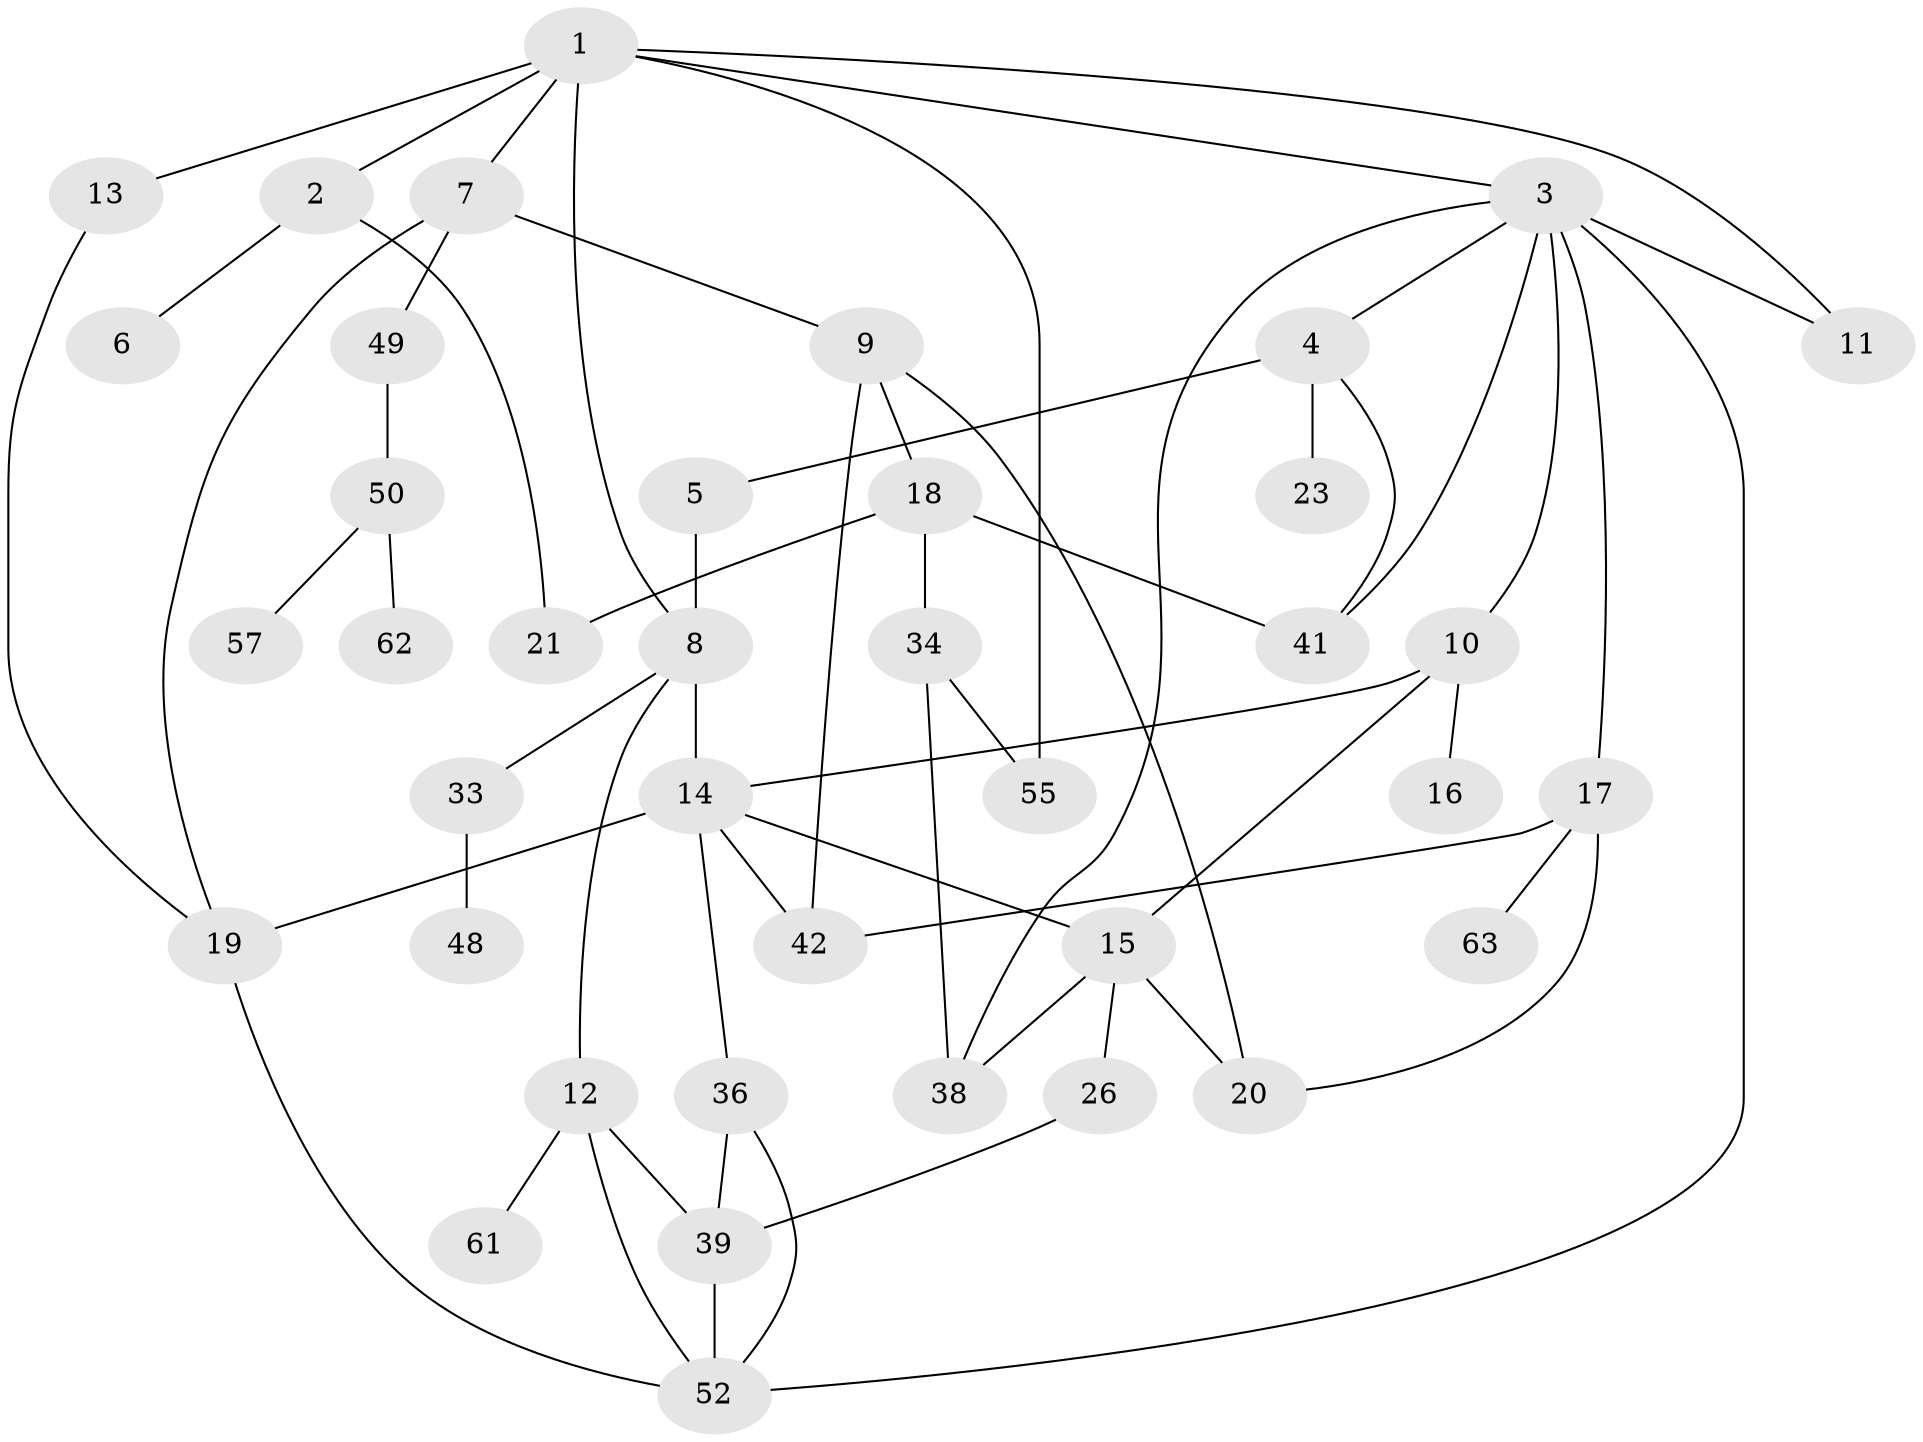 // original degree distribution, {6: 0.031746031746031744, 4: 0.1111111111111111, 8: 0.015873015873015872, 5: 0.09523809523809523, 3: 0.2222222222222222, 1: 0.25396825396825395, 2: 0.2698412698412698}
// Generated by graph-tools (version 1.1) at 2025/41/03/06/25 10:41:31]
// undirected, 39 vertices, 60 edges
graph export_dot {
graph [start="1"]
  node [color=gray90,style=filled];
  1 [super="+28"];
  2 [super="+35"];
  3 [super="+59"];
  4 [super="+30"];
  5 [super="+44"];
  6;
  7 [super="+31"];
  8 [super="+47"];
  9;
  10 [super="+29"];
  11;
  12 [super="+27"];
  13;
  14 [super="+22"];
  15 [super="+25"];
  16;
  17 [super="+45"];
  18 [super="+46"];
  19 [super="+24"];
  20 [super="+53"];
  21;
  23;
  26 [super="+32"];
  33 [super="+37"];
  34 [super="+40"];
  36;
  38 [super="+60"];
  39 [super="+43"];
  41;
  42 [super="+56"];
  48;
  49 [super="+54"];
  50 [super="+51"];
  52;
  55 [super="+58"];
  57;
  61;
  62;
  63;
  1 -- 2;
  1 -- 3;
  1 -- 7;
  1 -- 13;
  1 -- 8;
  1 -- 11;
  1 -- 55;
  2 -- 6;
  2 -- 21;
  3 -- 4;
  3 -- 10;
  3 -- 11;
  3 -- 17;
  3 -- 41;
  3 -- 38;
  3 -- 52;
  4 -- 5 [weight=2];
  4 -- 23;
  4 -- 41;
  5 -- 8;
  7 -- 9;
  7 -- 49;
  7 -- 19;
  8 -- 12;
  8 -- 33;
  8 -- 14;
  9 -- 18;
  9 -- 20;
  9 -- 42;
  10 -- 14;
  10 -- 15;
  10 -- 16;
  12 -- 39;
  12 -- 52;
  12 -- 61;
  13 -- 19;
  14 -- 19;
  14 -- 36;
  14 -- 42;
  14 -- 15;
  15 -- 38;
  15 -- 26;
  15 -- 20;
  17 -- 42;
  17 -- 63;
  17 -- 20;
  18 -- 34;
  18 -- 21;
  18 -- 41;
  19 -- 52;
  26 -- 39;
  33 -- 48;
  34 -- 38;
  34 -- 55;
  36 -- 52;
  36 -- 39;
  39 -- 52;
  49 -- 50;
  50 -- 57;
  50 -- 62;
}
